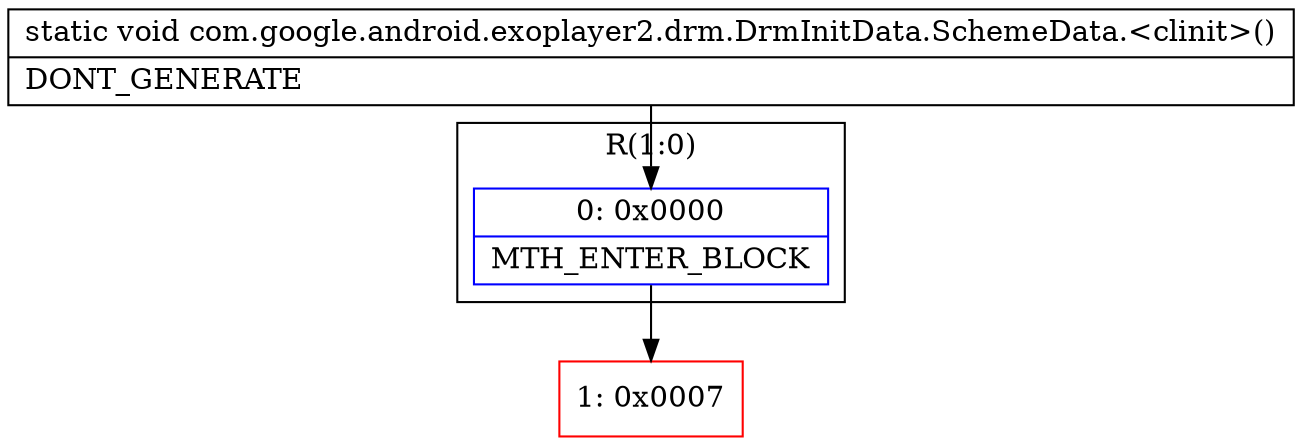 digraph "CFG forcom.google.android.exoplayer2.drm.DrmInitData.SchemeData.\<clinit\>()V" {
subgraph cluster_Region_1530137631 {
label = "R(1:0)";
node [shape=record,color=blue];
Node_0 [shape=record,label="{0\:\ 0x0000|MTH_ENTER_BLOCK\l}"];
}
Node_1 [shape=record,color=red,label="{1\:\ 0x0007}"];
MethodNode[shape=record,label="{static void com.google.android.exoplayer2.drm.DrmInitData.SchemeData.\<clinit\>()  | DONT_GENERATE\l}"];
MethodNode -> Node_0;
Node_0 -> Node_1;
}

